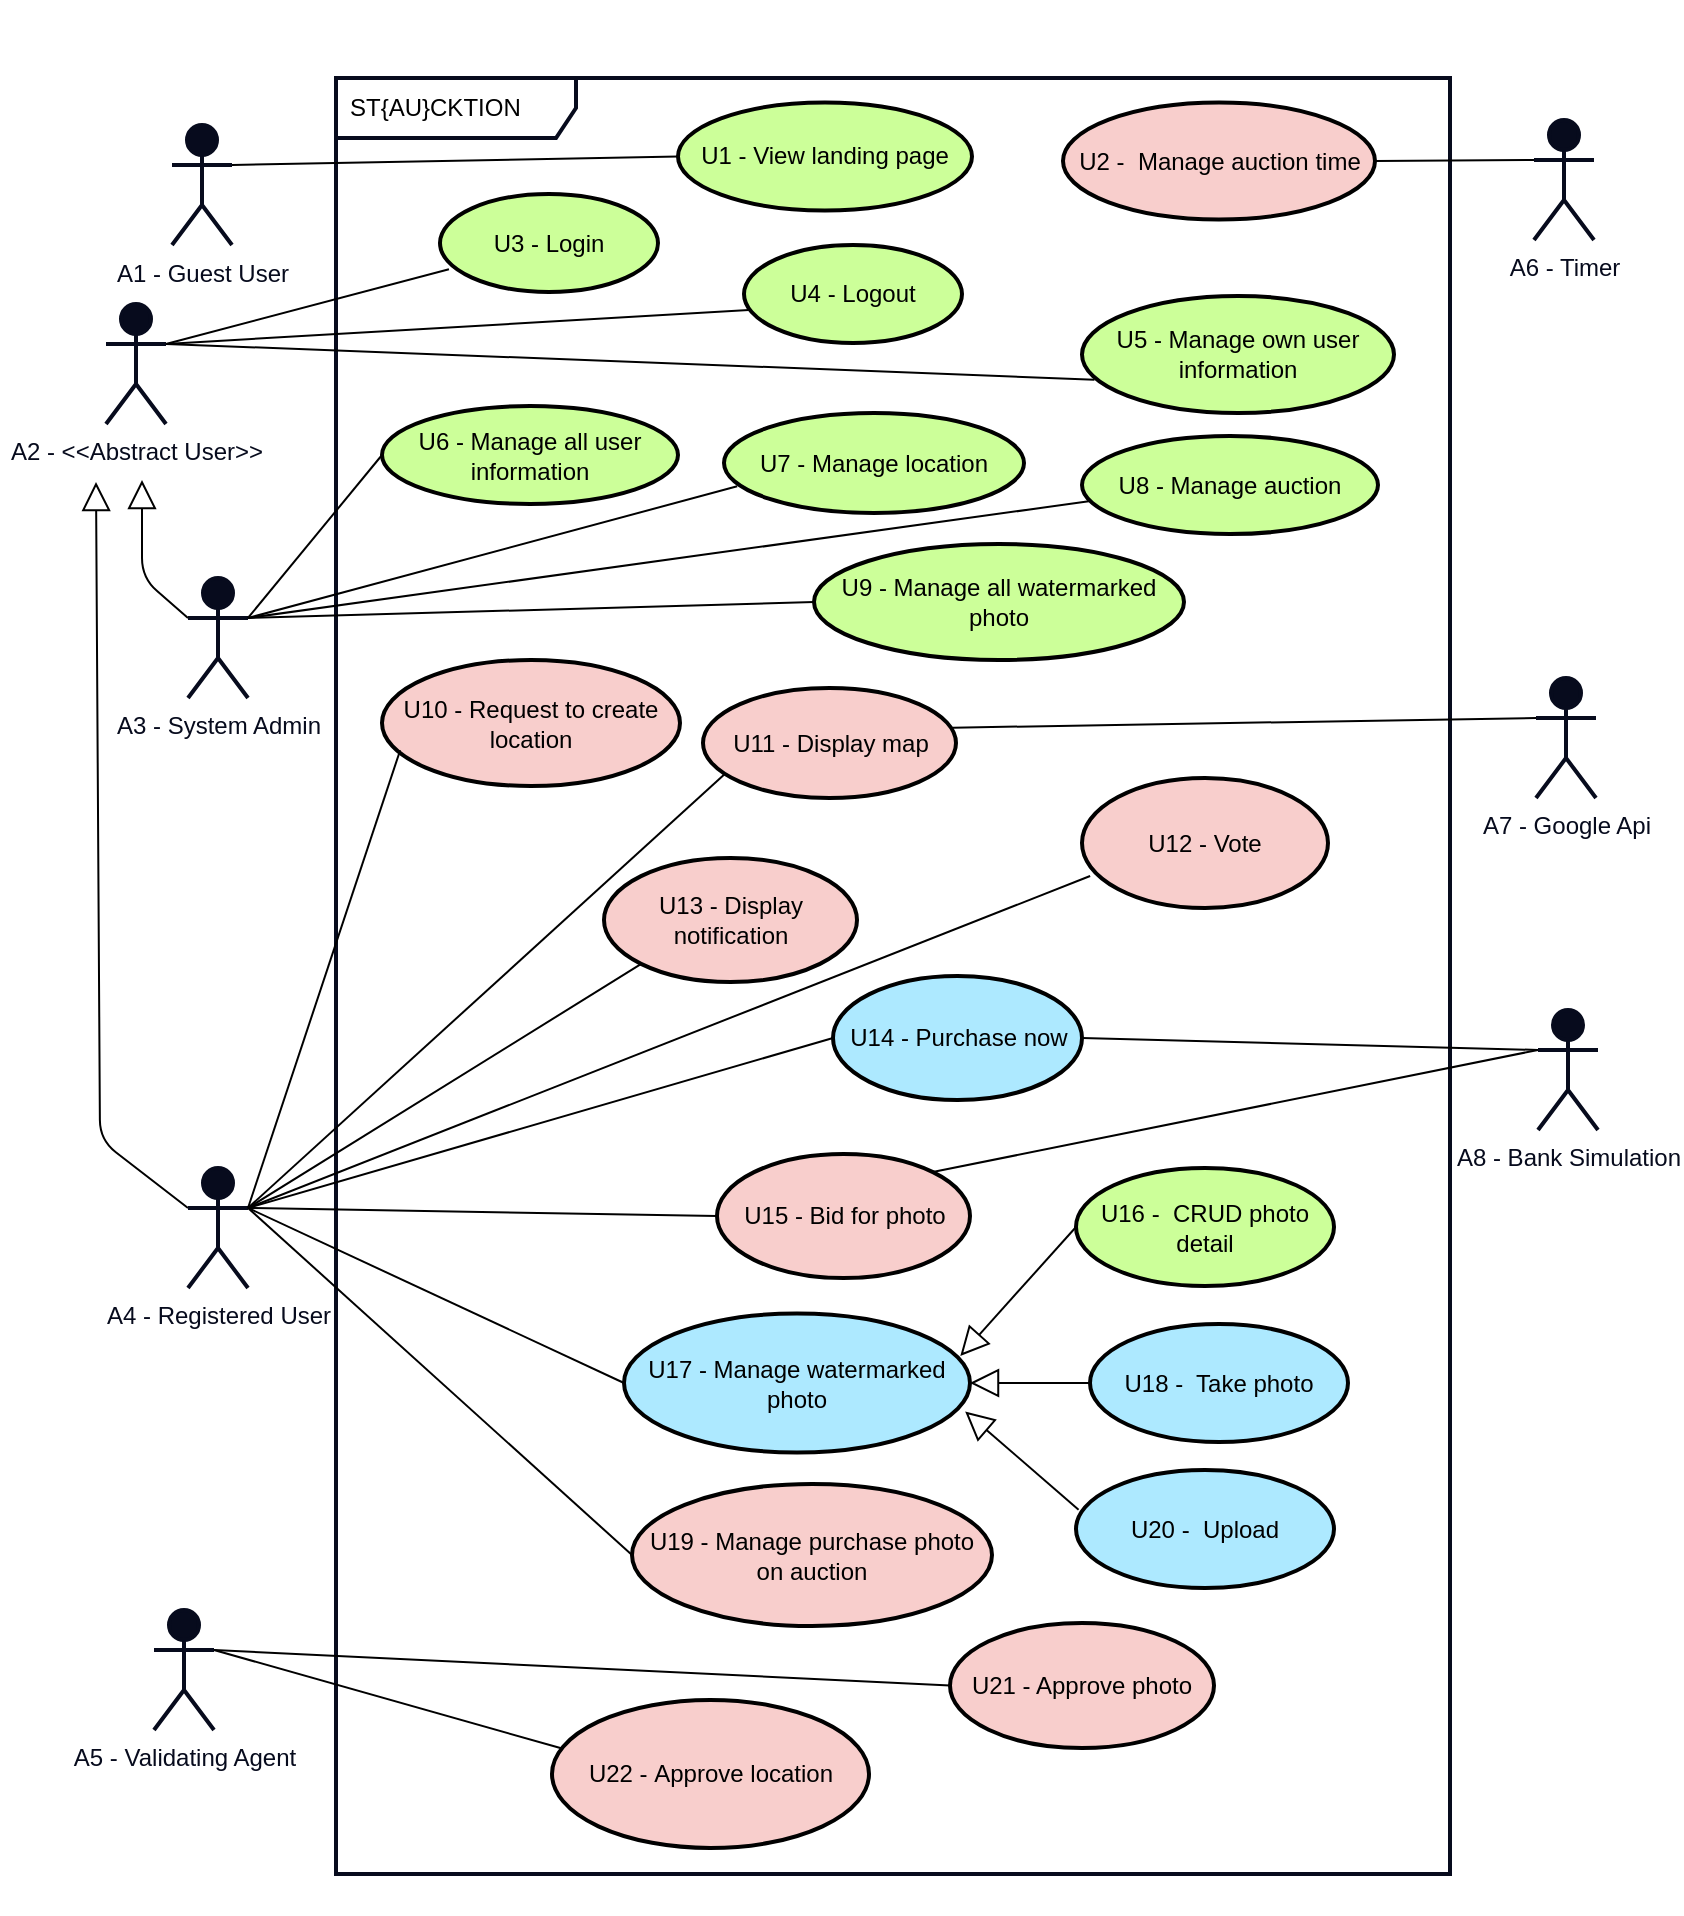 <mxfile>
    <diagram id="NkEvDrXUQuuK_nOL2rht" name="Page-1">
        <mxGraphModel dx="1879" dy="1217" grid="0" gridSize="10" guides="1" tooltips="1" connect="1" arrows="1" fold="1" page="1" pageScale="1" pageWidth="850" pageHeight="1100" background="#FFFFFF" math="0" shadow="0">
            <root>
                <mxCell id="0"/>
                <mxCell id="1" parent="0"/>
                <mxCell id="89" value="" style="rounded=0;whiteSpace=wrap;html=1;strokeColor=#FFFFFF;strokeWidth=2;fontColor=#070B1D;fillColor=none;gradientColor=none;" parent="1" vertex="1">
                    <mxGeometry x="4" y="75" width="839" height="955" as="geometry"/>
                </mxCell>
                <mxCell id="65" value="ST{AU}CKTION" style="shape=umlFrame;whiteSpace=wrap;html=1;width=120;height=30;boundedLbl=1;verticalAlign=middle;align=left;spacingLeft=5;strokeWidth=2;swimlaneFillColor=none;perimeterSpacing=1;strokeColor=#070B1D;" parent="1" vertex="1">
                    <mxGeometry x="171" y="113" width="557" height="898" as="geometry"/>
                </mxCell>
                <mxCell id="4" value="&lt;font color=&quot;#070b1d&quot;&gt;A2 - &amp;lt;&amp;lt;Abstract User&amp;gt;&amp;gt;&lt;br&gt;&lt;/font&gt;" style="shape=umlActor;verticalLabelPosition=bottom;verticalAlign=top;html=1;strokeColor=#070B1D;strokeWidth=2;fillColor=#070B1D;gradientColor=none;" parent="1" vertex="1">
                    <mxGeometry x="56" y="226" width="30" height="60" as="geometry"/>
                </mxCell>
                <mxCell id="16" value="U7 - Manage location" style="ellipse;whiteSpace=wrap;html=1;strokeWidth=2;fillColor=#CCFF99;strokeColor=#000000;fontColor=#000000;" parent="1" vertex="1">
                    <mxGeometry x="365" y="280.5" width="150" height="50" as="geometry"/>
                </mxCell>
                <mxCell id="20" value="U5 - Manage own user information" style="ellipse;whiteSpace=wrap;html=1;strokeWidth=2;fillColor=#CCFF99;strokeColor=#000000;fontColor=#000000;" parent="1" vertex="1">
                    <mxGeometry x="544" y="222" width="156" height="58.5" as="geometry"/>
                </mxCell>
                <mxCell id="24" value="U20 -&amp;nbsp; Upload" style="ellipse;whiteSpace=wrap;html=1;strokeColor=#000000;strokeWidth=2;fontColor=#000000;fillColor=#ADE9FF;" parent="1" vertex="1">
                    <mxGeometry x="541" y="809" width="129" height="59" as="geometry"/>
                </mxCell>
                <mxCell id="28" value="U3 - Login" style="ellipse;whiteSpace=wrap;html=1;strokeWidth=2;fillColor=#CCFF99;strokeColor=#000000;fontColor=#000000;" parent="1" vertex="1">
                    <mxGeometry x="223" y="171" width="109" height="49" as="geometry"/>
                </mxCell>
                <mxCell id="29" value="U4 - Logout" style="ellipse;whiteSpace=wrap;html=1;strokeWidth=2;fillColor=#CCFF99;strokeColor=#000000;fontColor=#000000;" parent="1" vertex="1">
                    <mxGeometry x="375" y="196.5" width="109" height="49" as="geometry"/>
                </mxCell>
                <mxCell id="31" value="U15 -&amp;nbsp;Bid for photo" style="ellipse;whiteSpace=wrap;html=1;strokeColor=#000000;strokeWidth=2;fillColor=#f8cecc;fontColor=#000000;" parent="1" vertex="1">
                    <mxGeometry x="361.5" y="651" width="126.5" height="62" as="geometry"/>
                </mxCell>
                <mxCell id="33" value="&lt;font color=&quot;#070b1d&quot;&gt;A8 - Bank Simulation&lt;br&gt;&lt;/font&gt;" style="shape=umlActor;verticalLabelPosition=bottom;verticalAlign=top;html=1;strokeColor=#070B1D;strokeWidth=2;fillColor=#070B1D;gradientColor=none;" parent="1" vertex="1">
                    <mxGeometry x="772" y="579" width="30" height="60" as="geometry"/>
                </mxCell>
                <mxCell id="34" value="&lt;font color=&quot;#070b1d&quot;&gt;A7 - Google Api&lt;br&gt;&lt;/font&gt;" style="shape=umlActor;verticalLabelPosition=bottom;verticalAlign=top;html=1;strokeColor=#070B1D;strokeWidth=2;fillColor=#070B1D;gradientColor=none;" parent="1" vertex="1">
                    <mxGeometry x="771" y="413" width="30" height="60" as="geometry"/>
                </mxCell>
                <mxCell id="38" value="&lt;font color=&quot;#070b1d&quot;&gt;A3 - System Admin&lt;br&gt;&lt;/font&gt;" style="shape=umlActor;verticalLabelPosition=bottom;verticalAlign=top;html=1;strokeColor=#070B1D;strokeWidth=2;fillColor=#070B1D;gradientColor=none;" parent="1" vertex="1">
                    <mxGeometry x="97" y="363" width="30" height="60" as="geometry"/>
                </mxCell>
                <mxCell id="43" value="U14 - Purchase now" style="ellipse;whiteSpace=wrap;html=1;strokeColor=#000000;strokeWidth=2;fontColor=#000000;fillColor=#ADE9FF;" parent="1" vertex="1">
                    <mxGeometry x="419.5" y="562" width="124.5" height="62" as="geometry"/>
                </mxCell>
                <mxCell id="48" value="U12 - Vote" style="ellipse;whiteSpace=wrap;html=1;strokeColor=#000000;strokeWidth=2;fillColor=#f8cecc;fontColor=#000000;" parent="1" vertex="1">
                    <mxGeometry x="544" y="463" width="123" height="65" as="geometry"/>
                </mxCell>
                <mxCell id="50" value="U17 - Manage watermarked photo" style="ellipse;whiteSpace=wrap;html=1;strokeWidth=2;fillColor=#ADE9FF;strokeColor=#000000;fontColor=#000000;" parent="1" vertex="1">
                    <mxGeometry x="315" y="730.75" width="173" height="69.5" as="geometry"/>
                </mxCell>
                <mxCell id="69" value="U21 - Approve photo" style="ellipse;whiteSpace=wrap;html=1;strokeWidth=2;fillColor=#f8cecc;strokeColor=#000000;fontColor=#000000;" parent="1" vertex="1">
                    <mxGeometry x="478" y="885.5" width="132" height="62.5" as="geometry"/>
                </mxCell>
                <mxCell id="75" value="&lt;font color=&quot;#070b1d&quot;&gt;A5 - Validating Agent&lt;br&gt;&lt;/font&gt;" style="shape=umlActor;verticalLabelPosition=bottom;verticalAlign=top;html=1;strokeColor=#070B1D;strokeWidth=2;fillColor=#070B1D;gradientColor=none;" parent="1" vertex="1">
                    <mxGeometry x="80" y="879" width="30" height="60" as="geometry"/>
                </mxCell>
                <mxCell id="86" value="" style="endArrow=none;html=1;rounded=1;strokeColor=#000000;fontColor=#070B1D;exitX=1;exitY=0.5;exitDx=0;exitDy=0;entryX=0;entryY=0.333;entryDx=0;entryDy=0;entryPerimeter=0;" parent="1" source="43" target="33" edge="1">
                    <mxGeometry width="50" height="50" relative="1" as="geometry">
                        <mxPoint x="437" y="822.5" as="sourcePoint"/>
                        <mxPoint x="487" y="772.5" as="targetPoint"/>
                    </mxGeometry>
                </mxCell>
                <mxCell id="94" value="" style="endArrow=none;html=1;strokeColor=#000000;exitX=0.041;exitY=0.768;exitDx=0;exitDy=0;entryX=1;entryY=0.333;entryDx=0;entryDy=0;entryPerimeter=0;exitPerimeter=0;" parent="1" source="28" target="4" edge="1">
                    <mxGeometry width="50" height="50" relative="1" as="geometry">
                        <mxPoint x="201" y="249.5" as="sourcePoint"/>
                        <mxPoint x="64" y="248" as="targetPoint"/>
                    </mxGeometry>
                </mxCell>
                <mxCell id="95" value="" style="endArrow=none;html=1;strokeColor=#000000;exitX=0.022;exitY=0.664;exitDx=0;exitDy=0;entryX=1;entryY=0.333;entryDx=0;entryDy=0;entryPerimeter=0;exitPerimeter=0;" parent="1" source="29" target="4" edge="1">
                    <mxGeometry width="50" height="50" relative="1" as="geometry">
                        <mxPoint x="201" y="250.5" as="sourcePoint"/>
                        <mxPoint x="62" y="249" as="targetPoint"/>
                    </mxGeometry>
                </mxCell>
                <mxCell id="96" value="" style="endArrow=none;html=1;strokeColor=#000000;exitX=0.04;exitY=0.715;exitDx=0;exitDy=0;entryX=1;entryY=0.333;entryDx=0;entryDy=0;entryPerimeter=0;exitPerimeter=0;" parent="1" source="20" target="4" edge="1">
                    <mxGeometry width="50" height="50" relative="1" as="geometry">
                        <mxPoint x="203" y="250.5" as="sourcePoint"/>
                        <mxPoint x="63" y="249" as="targetPoint"/>
                    </mxGeometry>
                </mxCell>
                <mxCell id="97" value="" style="endArrow=none;html=1;strokeColor=#000000;entryX=1;entryY=0.333;entryDx=0;entryDy=0;exitX=0.044;exitY=0.733;exitDx=0;exitDy=0;entryPerimeter=0;exitPerimeter=0;" parent="1" source="16" target="38" edge="1">
                    <mxGeometry width="50" height="50" relative="1" as="geometry">
                        <mxPoint x="286" y="373.5" as="sourcePoint"/>
                        <mxPoint x="132.0" y="372" as="targetPoint"/>
                    </mxGeometry>
                </mxCell>
                <mxCell id="98" value="" style="endArrow=none;html=1;strokeColor=#000000;entryX=1;entryY=0.333;entryDx=0;entryDy=0;exitX=0;exitY=0.5;exitDx=0;exitDy=0;entryPerimeter=0;" parent="1" source="69" target="75" edge="1">
                    <mxGeometry width="50" height="50" relative="1" as="geometry">
                        <mxPoint x="286" y="503.5" as="sourcePoint"/>
                        <mxPoint x="132.0" y="502" as="targetPoint"/>
                    </mxGeometry>
                </mxCell>
                <mxCell id="99" value="" style="endArrow=none;html=1;strokeColor=#000000;entryX=1;entryY=0.333;entryDx=0;entryDy=0;exitX=0;exitY=0.5;exitDx=0;exitDy=0;entryPerimeter=0;" parent="1" source="50" target="120" edge="1">
                    <mxGeometry width="50" height="50" relative="1" as="geometry">
                        <mxPoint x="286" y="631.5" as="sourcePoint"/>
                        <mxPoint x="132.0" y="630" as="targetPoint"/>
                    </mxGeometry>
                </mxCell>
                <mxCell id="101" value="" style="endArrow=none;html=1;strokeColor=#000000;entryX=1;entryY=0.333;entryDx=0;entryDy=0;exitX=0;exitY=0.5;exitDx=0;exitDy=0;entryPerimeter=0;" parent="1" source="31" target="120" edge="1">
                    <mxGeometry width="50" height="50" relative="1" as="geometry">
                        <mxPoint x="286" y="766.5" as="sourcePoint"/>
                        <mxPoint x="132.0" y="793.0" as="targetPoint"/>
                    </mxGeometry>
                </mxCell>
                <mxCell id="102" value="" style="endArrow=none;html=1;strokeColor=#000000;entryX=1;entryY=0.333;entryDx=0;entryDy=0;exitX=0;exitY=0.5;exitDx=0;exitDy=0;entryPerimeter=0;" parent="1" source="43" target="120" edge="1">
                    <mxGeometry width="50" height="50" relative="1" as="geometry">
                        <mxPoint x="286" y="767.5" as="sourcePoint"/>
                        <mxPoint x="132.0" y="793.0" as="targetPoint"/>
                    </mxGeometry>
                </mxCell>
                <mxCell id="103" value="U1 - View landing page" style="ellipse;whiteSpace=wrap;html=1;strokeColor=#000000;strokeWidth=2;fillColor=#CCFF99;fontColor=#000000;" parent="1" vertex="1">
                    <mxGeometry x="342" y="125.25" width="147" height="54" as="geometry"/>
                </mxCell>
                <mxCell id="105" value="&lt;font color=&quot;#070b1d&quot;&gt;A1 - Guest User&lt;br&gt;&lt;/font&gt;" style="shape=umlActor;verticalLabelPosition=bottom;verticalAlign=top;html=1;strokeColor=#070B1D;strokeWidth=2;fillColor=#070B1D;gradientColor=none;" parent="1" vertex="1">
                    <mxGeometry x="89" y="136.5" width="30" height="60" as="geometry"/>
                </mxCell>
                <mxCell id="106" value="" style="endArrow=none;html=1;strokeColor=#000000;exitX=0;exitY=0.5;exitDx=0;exitDy=0;entryX=1;entryY=0.333;entryDx=0;entryDy=0;entryPerimeter=0;exitPerimeter=0;" parent="1" source="103" target="105" edge="1">
                    <mxGeometry width="50" height="50" relative="1" as="geometry">
                        <mxPoint x="311.0" y="109" as="sourcePoint"/>
                        <mxPoint x="66" y="171.5" as="targetPoint"/>
                    </mxGeometry>
                </mxCell>
                <mxCell id="112" value="" style="edgeStyle=none;html=1;endSize=12;endArrow=block;endFill=0;strokeColor=#000000;exitX=0;exitY=0.333;exitDx=0;exitDy=0;exitPerimeter=0;" parent="1" source="38" edge="1">
                    <mxGeometry width="160" relative="1" as="geometry">
                        <mxPoint x="-116" y="339.5" as="sourcePoint"/>
                        <mxPoint x="74" y="314" as="targetPoint"/>
                        <Array as="points">
                            <mxPoint x="74" y="363"/>
                        </Array>
                    </mxGeometry>
                </mxCell>
                <mxCell id="114" value="" style="edgeStyle=none;html=1;endSize=12;endArrow=block;endFill=0;strokeColor=#000000;exitX=0;exitY=0.333;exitDx=0;exitDy=0;exitPerimeter=0;" parent="1" source="120" edge="1">
                    <mxGeometry width="160" relative="1" as="geometry">
                        <mxPoint x="92" y="561" as="sourcePoint"/>
                        <mxPoint x="51" y="315" as="targetPoint"/>
                        <Array as="points">
                            <mxPoint x="53" y="644"/>
                        </Array>
                    </mxGeometry>
                </mxCell>
                <mxCell id="117" value="" style="endArrow=none;html=1;rounded=1;strokeColor=#000000;fontColor=#070B1D;exitX=1;exitY=0;exitDx=0;exitDy=0;entryX=0;entryY=0.333;entryDx=0;entryDy=0;entryPerimeter=0;" parent="1" source="31" target="33" edge="1">
                    <mxGeometry width="50" height="50" relative="1" as="geometry">
                        <mxPoint x="414.0" y="752.5" as="sourcePoint"/>
                        <mxPoint x="703" y="770" as="targetPoint"/>
                    </mxGeometry>
                </mxCell>
                <mxCell id="120" value="&lt;font color=&quot;#070b1d&quot;&gt;A4 - Registered User&lt;br&gt;&lt;/font&gt;" style="shape=umlActor;verticalLabelPosition=bottom;verticalAlign=top;html=1;strokeColor=#070B1D;strokeWidth=2;fillColor=#070B1D;gradientColor=none;" parent="1" vertex="1">
                    <mxGeometry x="97" y="658" width="30" height="60" as="geometry"/>
                </mxCell>
                <mxCell id="130" value="U10 - Request to create location" style="ellipse;whiteSpace=wrap;html=1;strokeColor=#000000;strokeWidth=2;fillColor=#f8cecc;fontColor=#000000;" parent="1" vertex="1">
                    <mxGeometry x="194" y="404" width="149" height="63" as="geometry"/>
                </mxCell>
                <mxCell id="131" value="U22 -&amp;nbsp;Approve location" style="ellipse;whiteSpace=wrap;html=1;strokeColor=#000000;strokeWidth=2;fillColor=#f8cecc;fontColor=#000000;" parent="1" vertex="1">
                    <mxGeometry x="279" y="924" width="158.5" height="74" as="geometry"/>
                </mxCell>
                <mxCell id="135" value="" style="endArrow=none;html=1;strokeColor=#000000;entryX=1;entryY=0.333;entryDx=0;entryDy=0;exitX=0.032;exitY=0.328;exitDx=0;exitDy=0;entryPerimeter=0;exitPerimeter=0;" parent="1" source="131" target="75" edge="1">
                    <mxGeometry width="50" height="50" relative="1" as="geometry">
                        <mxPoint x="430.5" y="966.25" as="sourcePoint"/>
                        <mxPoint x="137" y="923.0" as="targetPoint"/>
                    </mxGeometry>
                </mxCell>
                <mxCell id="137" value="U11 -&amp;nbsp;Display map" style="ellipse;whiteSpace=wrap;html=1;strokeColor=#000000;strokeWidth=2;fillColor=#f8cecc;fontColor=#000000;" parent="1" vertex="1">
                    <mxGeometry x="354.5" y="418" width="126.5" height="55" as="geometry"/>
                </mxCell>
                <mxCell id="138" value="" style="endArrow=none;html=1;strokeColor=#000000;exitX=0.084;exitY=0.787;exitDx=0;exitDy=0;entryX=1;entryY=0.333;entryDx=0;entryDy=0;entryPerimeter=0;exitPerimeter=0;" parent="1" source="137" target="120" edge="1">
                    <mxGeometry width="50" height="50" relative="1" as="geometry">
                        <mxPoint x="308.0" y="562" as="sourcePoint"/>
                        <mxPoint x="125" y="624" as="targetPoint"/>
                    </mxGeometry>
                </mxCell>
                <mxCell id="139" value="" style="endArrow=none;html=1;strokeColor=#000000;entryX=0;entryY=0.333;entryDx=0;entryDy=0;entryPerimeter=0;exitX=0.987;exitY=0.361;exitDx=0;exitDy=0;exitPerimeter=0;" parent="1" source="137" target="34" edge="1">
                    <mxGeometry width="50" height="50" relative="1" as="geometry">
                        <mxPoint x="559" y="495" as="sourcePoint"/>
                        <mxPoint x="137.0" y="635" as="targetPoint"/>
                    </mxGeometry>
                </mxCell>
                <mxCell id="146" value="" style="endArrow=none;html=1;strokeColor=#000000;exitX=0.061;exitY=0.716;exitDx=0;exitDy=0;entryX=1;entryY=0.333;entryDx=0;entryDy=0;entryPerimeter=0;exitPerimeter=0;" parent="1" source="130" target="120" edge="1">
                    <mxGeometry width="50" height="50" relative="1" as="geometry">
                        <mxPoint x="292.0" y="465.25" as="sourcePoint"/>
                        <mxPoint x="113.0" y="580.75" as="targetPoint"/>
                    </mxGeometry>
                </mxCell>
                <mxCell id="147" value="&lt;font color=&quot;#070b1d&quot;&gt;A6 - Timer&lt;br&gt;&lt;/font&gt;" style="shape=umlActor;verticalLabelPosition=bottom;verticalAlign=top;html=1;strokeColor=#070B1D;strokeWidth=2;fillColor=#070B1D;gradientColor=none;" parent="1" vertex="1">
                    <mxGeometry x="770" y="134" width="30" height="60" as="geometry"/>
                </mxCell>
                <mxCell id="151" value="U2 -&amp;nbsp;&amp;nbsp;Manage auction time" style="ellipse;whiteSpace=wrap;html=1;strokeColor=#000000;strokeWidth=2;fillColor=#f8cecc;fontColor=#000000;" parent="1" vertex="1">
                    <mxGeometry x="534.5" y="125.25" width="156" height="58.5" as="geometry"/>
                </mxCell>
                <mxCell id="155" value="" style="endArrow=none;html=1;strokeColor=#000000;exitX=0;exitY=0.333;exitDx=0;exitDy=0;entryX=1;entryY=0.5;entryDx=0;entryDy=0;exitPerimeter=0;" parent="1" source="147" target="151" edge="1">
                    <mxGeometry width="50" height="50" relative="1" as="geometry">
                        <mxPoint x="911.0" y="380.5" as="sourcePoint"/>
                        <mxPoint x="625" y="358" as="targetPoint"/>
                    </mxGeometry>
                </mxCell>
                <mxCell id="156" value="U6 - Manage all user information" style="ellipse;whiteSpace=wrap;html=1;strokeWidth=2;fillColor=#CCFF99;strokeColor=#000000;fontColor=#000000;" parent="1" vertex="1">
                    <mxGeometry x="194" y="277" width="148" height="49" as="geometry"/>
                </mxCell>
                <mxCell id="157" value="" style="endArrow=none;html=1;strokeColor=#000000;entryX=1;entryY=0.333;entryDx=0;entryDy=0;exitX=0;exitY=0.5;exitDx=0;exitDy=0;entryPerimeter=0;" parent="1" source="156" target="38" edge="1">
                    <mxGeometry width="50" height="50" relative="1" as="geometry">
                        <mxPoint x="302.0" y="360.5" as="sourcePoint"/>
                        <mxPoint x="137" y="393" as="targetPoint"/>
                    </mxGeometry>
                </mxCell>
                <mxCell id="158" value="U8 - Manage auction" style="ellipse;whiteSpace=wrap;html=1;strokeWidth=2;fillColor=#CCFF99;strokeColor=#000000;fontColor=#000000;" parent="1" vertex="1">
                    <mxGeometry x="544" y="292" width="148" height="49" as="geometry"/>
                </mxCell>
                <mxCell id="159" value="" style="endArrow=none;html=1;strokeColor=#000000;entryX=1;entryY=0.333;entryDx=0;entryDy=0;exitX=0.023;exitY=0.666;exitDx=0;exitDy=0;entryPerimeter=0;exitPerimeter=0;" parent="1" source="158" target="38" edge="1">
                    <mxGeometry width="50" height="50" relative="1" as="geometry">
                        <mxPoint x="138" y="409.5" as="sourcePoint"/>
                        <mxPoint x="-21" y="419" as="targetPoint"/>
                    </mxGeometry>
                </mxCell>
                <mxCell id="160" value="U9 - Manage all watermarked photo" style="ellipse;whiteSpace=wrap;html=1;strokeWidth=2;fillColor=#CCFF99;strokeColor=#000000;fontColor=#000000;" parent="1" vertex="1">
                    <mxGeometry x="410" y="346" width="185" height="58" as="geometry"/>
                </mxCell>
                <mxCell id="161" value="" style="endArrow=none;html=1;strokeColor=#000000;entryX=1;entryY=0.333;entryDx=0;entryDy=0;exitX=0;exitY=0.5;exitDx=0;exitDy=0;entryPerimeter=0;" parent="1" source="160" target="38" edge="1">
                    <mxGeometry width="50" height="50" relative="1" as="geometry">
                        <mxPoint x="254.5" y="442.5" as="sourcePoint"/>
                        <mxPoint x="95.5" y="452" as="targetPoint"/>
                    </mxGeometry>
                </mxCell>
                <mxCell id="165" value="U13 - Display notification" style="ellipse;whiteSpace=wrap;html=1;strokeColor=#000000;strokeWidth=2;fillColor=#f8cecc;fontColor=#000000;" parent="1" vertex="1">
                    <mxGeometry x="305" y="503" width="126.5" height="62" as="geometry"/>
                </mxCell>
                <mxCell id="166" value="" style="endArrow=none;html=1;strokeColor=#000000;entryX=1;entryY=0.333;entryDx=0;entryDy=0;exitX=0;exitY=1;exitDx=0;exitDy=0;entryPerimeter=0;" parent="1" source="165" target="120" edge="1">
                    <mxGeometry width="50" height="50" relative="1" as="geometry">
                        <mxPoint x="274" y="913.5" as="sourcePoint"/>
                        <mxPoint x="115" y="825" as="targetPoint"/>
                    </mxGeometry>
                </mxCell>
                <mxCell id="178" value="" style="endArrow=none;html=1;strokeColor=#000000;exitX=0;exitY=0.5;exitDx=0;exitDy=0;entryX=1;entryY=0.333;entryDx=0;entryDy=0;entryPerimeter=0;" parent="1" source="179" target="120" edge="1">
                    <mxGeometry width="50" height="50" relative="1" as="geometry">
                        <mxPoint x="-52.0" y="962.75" as="sourcePoint"/>
                        <mxPoint x="-44" y="811" as="targetPoint"/>
                    </mxGeometry>
                </mxCell>
                <mxCell id="179" value="U19 - Manage purchase photo on auction" style="ellipse;whiteSpace=wrap;html=1;strokeColor=#000000;strokeWidth=2;fillColor=#f8cecc;fontColor=#000000;" parent="1" vertex="1">
                    <mxGeometry x="319" y="816" width="180" height="71" as="geometry"/>
                </mxCell>
                <mxCell id="180" value="U18 -&amp;nbsp; Take photo" style="ellipse;whiteSpace=wrap;html=1;strokeWidth=2;fillColor=#ADE9FF;strokeColor=#000000;fontColor=#000000;" parent="1" vertex="1">
                    <mxGeometry x="548" y="736" width="129" height="59" as="geometry"/>
                </mxCell>
                <mxCell id="181" value="U16 -&amp;nbsp; CRUD photo detail" style="ellipse;whiteSpace=wrap;html=1;strokeColor=#000000;strokeWidth=2;fontColor=#000000;fillColor=#CCFF99;" parent="1" vertex="1">
                    <mxGeometry x="541" y="658" width="129" height="59" as="geometry"/>
                </mxCell>
                <mxCell id="185" value="" style="edgeStyle=none;html=1;endSize=12;endArrow=block;endFill=0;strokeColor=#000000;entryX=0.972;entryY=0.305;entryDx=0;entryDy=0;exitX=0;exitY=0.5;exitDx=0;exitDy=0;entryPerimeter=0;" parent="1" source="181" target="50" edge="1">
                    <mxGeometry width="160" relative="1" as="geometry">
                        <mxPoint x="443" y="969.5" as="sourcePoint"/>
                        <mxPoint x="447" y="860.5" as="targetPoint"/>
                        <Array as="points"/>
                    </mxGeometry>
                </mxCell>
                <mxCell id="186" value="" style="endArrow=none;html=1;strokeColor=#000000;exitX=1;exitY=0.333;exitDx=0;exitDy=0;entryX=0.033;entryY=0.754;entryDx=0;entryDy=0;exitPerimeter=0;entryPerimeter=0;" parent="1" source="120" target="48" edge="1">
                    <mxGeometry width="50" height="50" relative="1" as="geometry">
                        <mxPoint x="-52.0" y="962.75" as="sourcePoint"/>
                        <mxPoint x="-44" y="811" as="targetPoint"/>
                    </mxGeometry>
                </mxCell>
                <mxCell id="187" value="" style="edgeStyle=none;html=1;endSize=12;endArrow=block;endFill=0;strokeColor=#000000;entryX=1;entryY=0.5;entryDx=0;entryDy=0;exitX=0;exitY=0.5;exitDx=0;exitDy=0;" parent="1" source="180" target="50" edge="1">
                    <mxGeometry width="160" relative="1" as="geometry">
                        <mxPoint x="470.0" y="982.55" as="sourcePoint"/>
                        <mxPoint x="405.827" y="897.456" as="targetPoint"/>
                        <Array as="points"/>
                    </mxGeometry>
                </mxCell>
                <mxCell id="188" value="" style="edgeStyle=none;html=1;endSize=12;endArrow=block;endFill=0;strokeColor=#000000;entryX=0.986;entryY=0.705;entryDx=0;entryDy=0;entryPerimeter=0;exitX=0.01;exitY=0.336;exitDx=0;exitDy=0;exitPerimeter=0;" parent="1" source="24" target="50" edge="1">
                    <mxGeometry width="160" relative="1" as="geometry">
                        <mxPoint x="467.439" y="1078.94" as="sourcePoint"/>
                        <mxPoint x="402.003" y="967.003" as="targetPoint"/>
                        <Array as="points"/>
                    </mxGeometry>
                </mxCell>
            </root>
        </mxGraphModel>
    </diagram>
</mxfile>